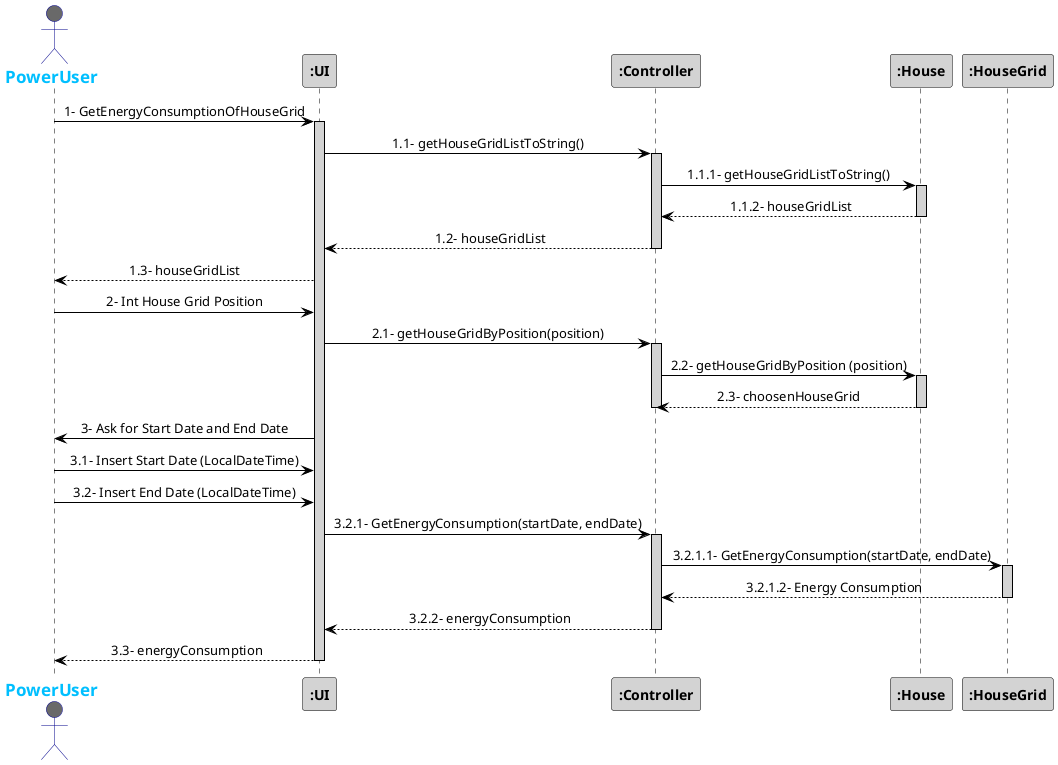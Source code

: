 @startuml
skinparam sequenceMessageAlign center
skinparam sequence {
	ArrowColor Black
	ActorBorderColor DarkBlue
	LifeLineBorderColor black
	LifeLineBackgroundColor LightGrey

	ParticipantBorderColor Black
	ParticipantBackgroundColor LightGrey
	ParticipantFontStyle Bold

	ActorBackgroundColor DimGrey
	ActorFontColor DeepSkyBlue
	ActorFontStyle Bold
	ActorFontSize 17
	ActorFontName Aapex
}

actor PowerUser
PowerUser -> ":UI": 1- GetEnergyConsumptionOfHouseGrid
activate ":UI"
":UI" -> ":Controller": 1.1- getHouseGridListToString()
activate ":Controller"
":Controller" -> ":House": 1.1.1- getHouseGridListToString()
activate ":House"
":Controller" <-- ":House": 1.1.2- houseGridList
deactivate ":House"
":UI" <-- ":Controller": 1.2- houseGridList
deactivate ":Controller"
PowerUser <-- ":UI": 1.3- houseGridList

PowerUser -> ":UI": 2- Int House Grid Position
":UI" -> ":Controller": 2.1- getHouseGridByPosition(position)
activate ":Controller"
":Controller" -> ":House": 2.2- getHouseGridByPosition (position)
activate ":House"
":Controller" <-- ":House": 2.3- choosenHouseGrid
deactivate ":Controller"
deactivate ":House"

PowerUser <- ":UI": 3- Ask for Start Date and End Date

PowerUser -> ":UI": 3.1- Insert Start Date (LocalDateTime)
PowerUser -> ":UI": 3.2- Insert End Date (LocalDateTime)
":UI" -> ":Controller": 3.2.1- GetEnergyConsumption(startDate, endDate)
activate ":Controller"
":Controller" -> ":HouseGrid": 3.2.1.1- GetEnergyConsumption(startDate, endDate)
activate ":HouseGrid"
":Controller" <-- ":HouseGrid": 3.2.1.2- Energy Consumption
deactivate ":HouseGrid"
":UI" <-- ":Controller": 3.2.2- energyConsumption
deactivate ":Controller"
PowerUser <-- ":UI": 3.3- energyConsumption
deactivate ":UI"

@enduml